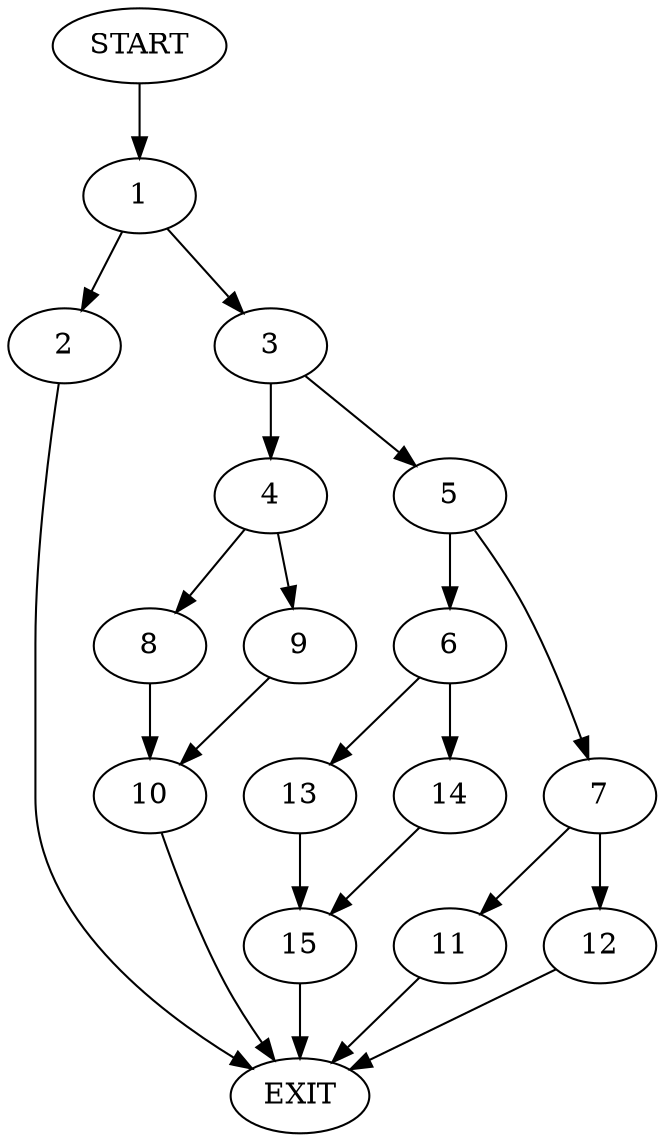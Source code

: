 digraph {
0 [label="START"]
16 [label="EXIT"]
0 -> 1
1 -> 2
1 -> 3
3 -> 4
3 -> 5
2 -> 16
5 -> 6
5 -> 7
4 -> 8
4 -> 9
9 -> 10
8 -> 10
10 -> 16
7 -> 11
7 -> 12
6 -> 13
6 -> 14
14 -> 15
13 -> 15
15 -> 16
11 -> 16
12 -> 16
}
